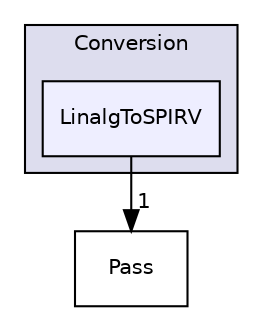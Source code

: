 digraph "include/mlir/Conversion/LinalgToSPIRV" {
  bgcolor=transparent;
  compound=true
  node [ fontsize="10", fontname="Helvetica"];
  edge [ labelfontsize="10", labelfontname="Helvetica"];
  subgraph clusterdir_37f3372f1e76d74ffd54613af9306e43 {
    graph [ bgcolor="#ddddee", pencolor="black", label="Conversion" fontname="Helvetica", fontsize="10", URL="dir_37f3372f1e76d74ffd54613af9306e43.html"]
  dir_aafd859581e3c06757d6d76e18e2dfe4 [shape=box, label="LinalgToSPIRV", style="filled", fillcolor="#eeeeff", pencolor="black", URL="dir_aafd859581e3c06757d6d76e18e2dfe4.html"];
  }
  dir_cab9f8330899b1cc9d753b1d9c5c5a3e [shape=box label="Pass" URL="dir_cab9f8330899b1cc9d753b1d9c5c5a3e.html"];
  dir_aafd859581e3c06757d6d76e18e2dfe4->dir_cab9f8330899b1cc9d753b1d9c5c5a3e [headlabel="1", labeldistance=1.5 headhref="dir_000022_000045.html"];
}
